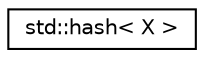 digraph "Graphical Class Hierarchy"
{
  edge [fontname="Helvetica",fontsize="10",labelfontname="Helvetica",labelfontsize="10"];
  node [fontname="Helvetica",fontsize="10",shape=record];
  rankdir="LR";
  Node0 [label="std::hash\< X \>",height=0.2,width=0.4,color="black", fillcolor="white", style="filled",URL="$structstd_1_1hash_3_01_x_01_4.html"];
}
